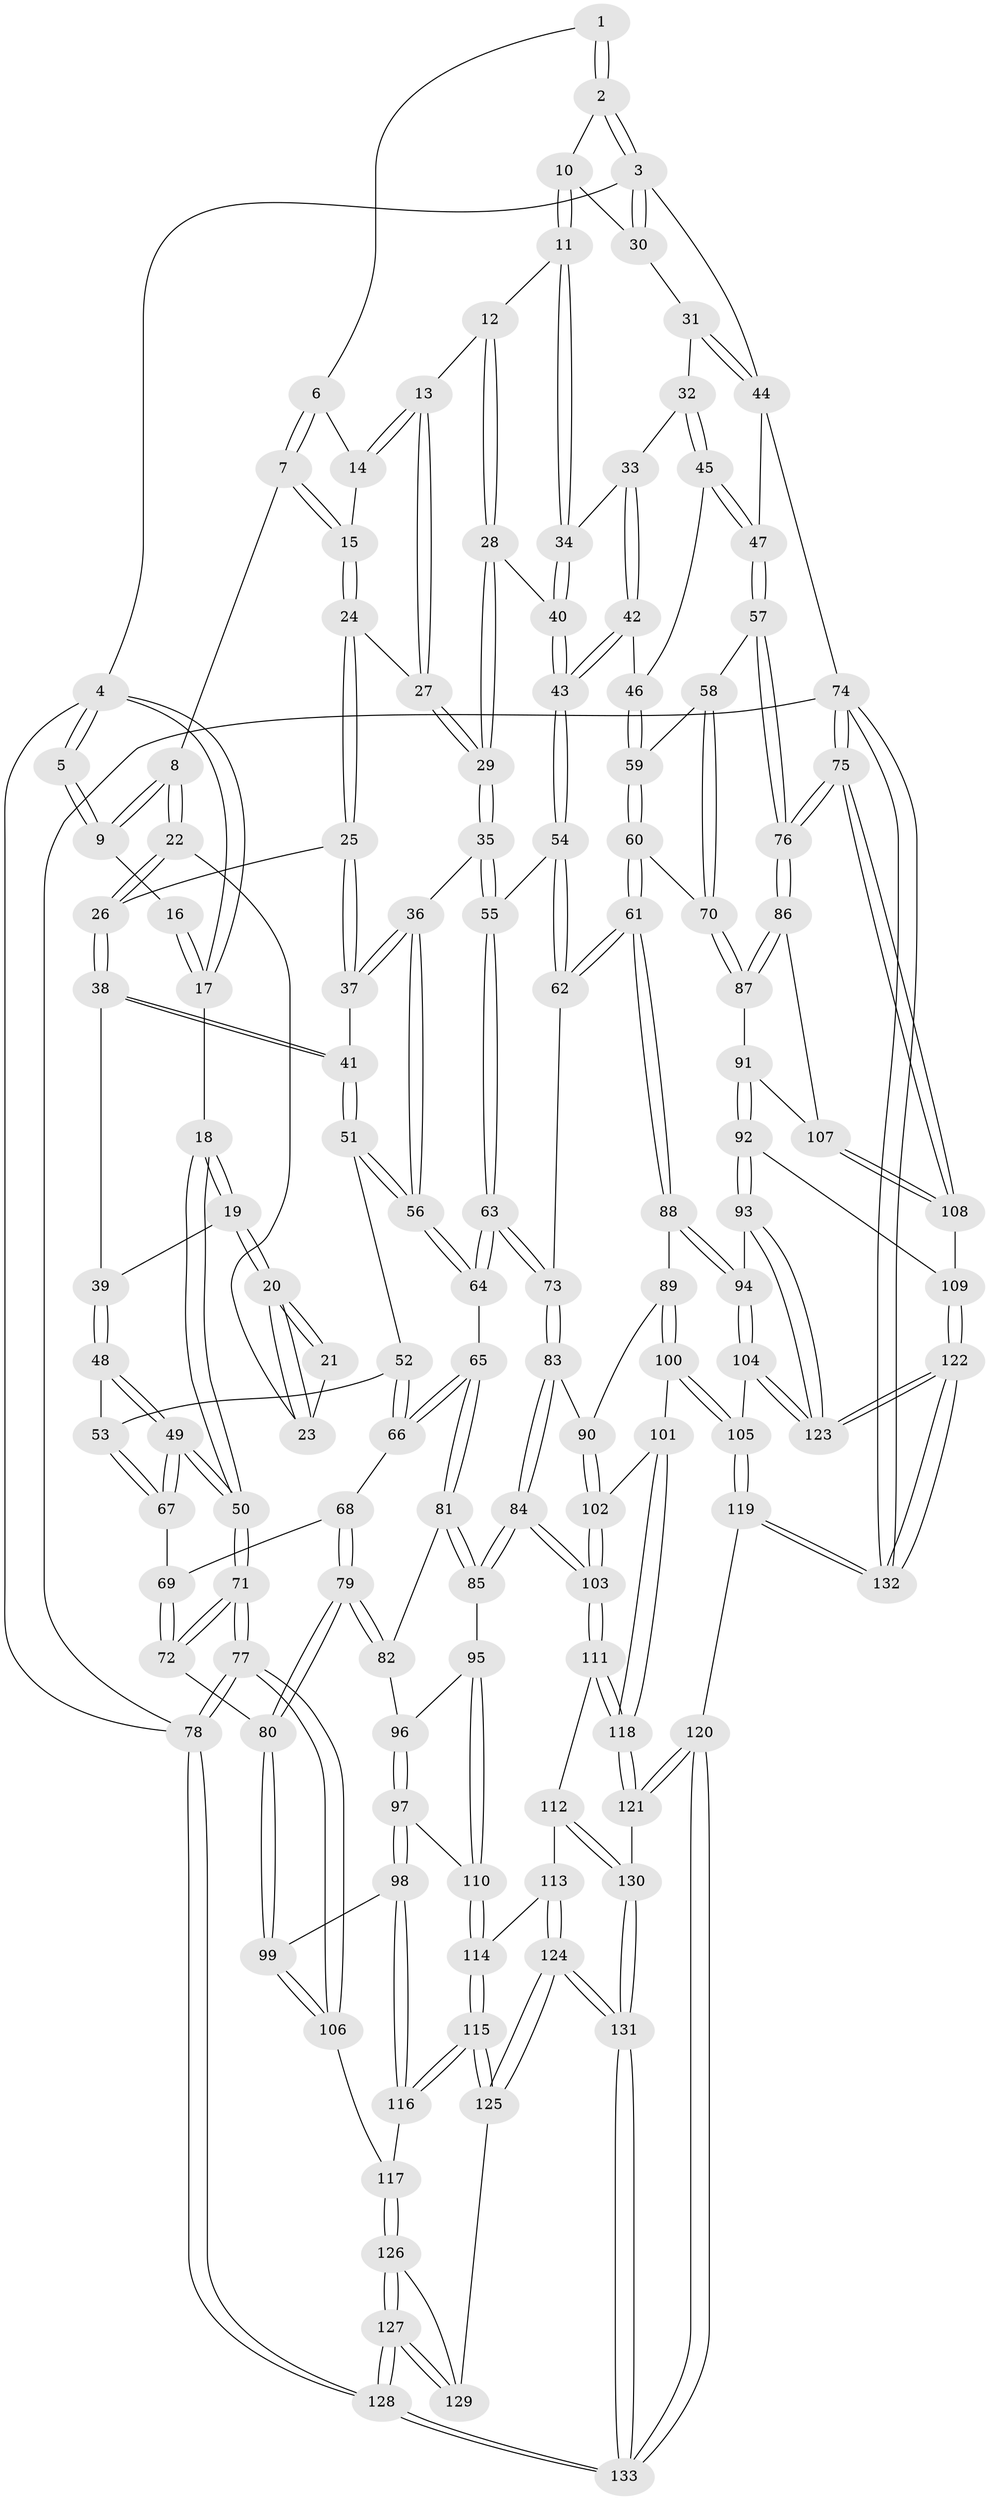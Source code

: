 // coarse degree distribution, {2: 0.075, 3: 0.3, 4: 0.45, 6: 0.025, 5: 0.125, 7: 0.025}
// Generated by graph-tools (version 1.1) at 2025/38/03/04/25 23:38:25]
// undirected, 133 vertices, 329 edges
graph export_dot {
  node [color=gray90,style=filled];
  1 [pos="+0.4056647601451837+0"];
  2 [pos="+0.6195849162126661+0"];
  3 [pos="+1+0"];
  4 [pos="+0+0"];
  5 [pos="+0.19559111110656166+0"];
  6 [pos="+0.34683699003117413+0.03013900761252697"];
  7 [pos="+0.22041754252337206+0.11263155009490997"];
  8 [pos="+0.17710294444864194+0.11489945565146907"];
  9 [pos="+0.16703889062829935+0.10450047396924214"];
  10 [pos="+0.6606457159917984+0.012913824385279857"];
  11 [pos="+0.6274569511402643+0.11378861140221468"];
  12 [pos="+0.5012619705621166+0.16233998225657778"];
  13 [pos="+0.39848279075527815+0.16464194581221042"];
  14 [pos="+0.3584968119235301+0.07689943134036424"];
  15 [pos="+0.2808446868393775+0.1902078793293001"];
  16 [pos="+0.06646853692161074+0.08275936839111599"];
  17 [pos="+0+0"];
  18 [pos="+0+0.25315110705856947"];
  19 [pos="+0+0.2639110388575163"];
  20 [pos="+0+0.24905148817383654"];
  21 [pos="+0.0630815588417111+0.1516451681645167"];
  22 [pos="+0.15358701560908364+0.2130801560948311"];
  23 [pos="+0.1250065032674723+0.21258637503980127"];
  24 [pos="+0.2892878702428339+0.21586858656231567"];
  25 [pos="+0.27896790608376226+0.2347519771050004"];
  26 [pos="+0.16500037555873182+0.2340186693353074"];
  27 [pos="+0.3842287740258775+0.1940302785810091"];
  28 [pos="+0.4350678564722097+0.3363472076333367"];
  29 [pos="+0.423469426603785+0.3437750453536262"];
  30 [pos="+0.8648006257300944+0.12315405074733504"];
  31 [pos="+0.9065036992222901+0.1857047358415078"];
  32 [pos="+0.8887904687679598+0.22477648646001375"];
  33 [pos="+0.7866952893596268+0.24556077493422415"];
  34 [pos="+0.6317990109206585+0.15545433259967334"];
  35 [pos="+0.40565468919554504+0.37383598676556246"];
  36 [pos="+0.3439827492511622+0.36888559030982226"];
  37 [pos="+0.3072658052759765+0.35171334465166376"];
  38 [pos="+0.15725998395131777+0.32207679605925993"];
  39 [pos="+0.07553311612418027+0.3329004133102349"];
  40 [pos="+0.6262076531562398+0.2708656083919904"];
  41 [pos="+0.19899896669816824+0.36608457599927147"];
  42 [pos="+0.7091694532840199+0.36848037405890527"];
  43 [pos="+0.6830308636988011+0.3741004533110667"];
  44 [pos="+1+0.2061910352029566"];
  45 [pos="+0.8740844699875251+0.3459987427045565"];
  46 [pos="+0.8634413173555124+0.3637470185766419"];
  47 [pos="+1+0.3352733613672643"];
  48 [pos="+0.06304721768709963+0.402931886061571"];
  49 [pos="+0+0.4537692785888973"];
  50 [pos="+0+0.4727941991769476"];
  51 [pos="+0.17818494519323985+0.42579288800160425"];
  52 [pos="+0.16458672842651836+0.4455936178137823"];
  53 [pos="+0.10832035927684916+0.45875921390803764"];
  54 [pos="+0.6602949577716644+0.4440098294434269"];
  55 [pos="+0.42264788216638155+0.40678241998611986"];
  56 [pos="+0.27848342100414025+0.4793537629106634"];
  57 [pos="+1+0.453189185511464"];
  58 [pos="+1+0.47596966627940435"];
  59 [pos="+0.8909925278114053+0.4356407635054967"];
  60 [pos="+0.7958388024791363+0.6104302671323424"];
  61 [pos="+0.7219050790476592+0.6195958062522118"];
  62 [pos="+0.6713577857904601+0.5656927482635861"];
  63 [pos="+0.4285416457075872+0.5865218566790164"];
  64 [pos="+0.2718619725635143+0.5686444142698075"];
  65 [pos="+0.2470370012047407+0.5780145611619613"];
  66 [pos="+0.21369453845125355+0.564504602016454"];
  67 [pos="+0.09391402578691034+0.4780826477731912"];
  68 [pos="+0.16204189396590457+0.5766981817164611"];
  69 [pos="+0.08517805075595547+0.5213260615558384"];
  70 [pos="+0.8918564094130299+0.6470638376672806"];
  71 [pos="+0+0.6503115037256753"];
  72 [pos="+0+0.6462880661523498"];
  73 [pos="+0.4342582526579462+0.5934834592201585"];
  74 [pos="+1+1"];
  75 [pos="+1+1"];
  76 [pos="+1+0.6763624770900185"];
  77 [pos="+0+0.8933113080286408"];
  78 [pos="+0+1"];
  79 [pos="+0.06643873116070396+0.6758596881533137"];
  80 [pos="+0.044625723052150214+0.6753139423145862"];
  81 [pos="+0.23067938593531231+0.6802565099859434"];
  82 [pos="+0.10010226286584348+0.6938872995145069"];
  83 [pos="+0.4263138341953875+0.6816039416881795"];
  84 [pos="+0.36413108781009307+0.7614125513240635"];
  85 [pos="+0.26003443610329086+0.7327268697993568"];
  86 [pos="+1+0.6749182298852529"];
  87 [pos="+0.8924709847916252+0.6475841009232444"];
  88 [pos="+0.7171041452975877+0.6371353135153359"];
  89 [pos="+0.6496859814153163+0.695536146007495"];
  90 [pos="+0.4933922352927368+0.7269320284593769"];
  91 [pos="+0.9075707499706882+0.7624705756943042"];
  92 [pos="+0.8829890624269086+0.8280324944174199"];
  93 [pos="+0.8440494560595969+0.8417419140082079"];
  94 [pos="+0.738329669053083+0.7613819202639063"];
  95 [pos="+0.21145413428655183+0.7814117957265119"];
  96 [pos="+0.10932452996014032+0.7102338607560342"];
  97 [pos="+0.1330115176817523+0.8168626335223419"];
  98 [pos="+0.12574958518781879+0.8233947947182353"];
  99 [pos="+0.07526714982314746+0.8151106167178316"];
  100 [pos="+0.5721257735731569+0.823191521712999"];
  101 [pos="+0.5553951416700145+0.8190874307743676"];
  102 [pos="+0.5287405251034196+0.7858546589532567"];
  103 [pos="+0.3710980580799341+0.8401868061073631"];
  104 [pos="+0.6908577484118235+0.8545044529189301"];
  105 [pos="+0.6262033478422503+0.8912209463749191"];
  106 [pos="+0.014552930131701648+0.8498526005518329"];
  107 [pos="+0.955743120421383+0.7735217457237872"];
  108 [pos="+1+0.9569140217402932"];
  109 [pos="+0.9170872360810443+0.8535604762081576"];
  110 [pos="+0.19909962947908638+0.8083880993187782"];
  111 [pos="+0.3712756169005068+0.8478086090346457"];
  112 [pos="+0.3341998867348226+0.8607843618773142"];
  113 [pos="+0.30452317640434784+0.8642651947080906"];
  114 [pos="+0.2148557487625717+0.8416070940036572"];
  115 [pos="+0.1918948455365637+0.9100557796041039"];
  116 [pos="+0.12441456487734907+0.8413551578130952"];
  117 [pos="+0.10054937755503127+0.8929588327104476"];
  118 [pos="+0.4134007783856214+0.9038489051791634"];
  119 [pos="+0.5684467259236763+1"];
  120 [pos="+0.529503131587616+1"];
  121 [pos="+0.41996532777859996+0.9315513871343375"];
  122 [pos="+0.8313405801945887+1"];
  123 [pos="+0.8048074957105631+0.930870061565597"];
  124 [pos="+0.20750133488231962+0.9473284432471487"];
  125 [pos="+0.19129879413900636+0.9271050996774446"];
  126 [pos="+0.10068623632723753+0.8936265776824966"];
  127 [pos="+0.06301792371641976+0.9780903731489288"];
  128 [pos="+0+1"];
  129 [pos="+0.1860062018207103+0.926950717994905"];
  130 [pos="+0.26669297729200125+0.9672938585648627"];
  131 [pos="+0.2255178407940093+0.9987792419340841"];
  132 [pos="+0.8351413562953836+1"];
  133 [pos="+0.21814930633565222+1"];
  1 -- 2;
  1 -- 2;
  1 -- 6;
  2 -- 3;
  2 -- 3;
  2 -- 10;
  3 -- 4;
  3 -- 30;
  3 -- 30;
  3 -- 44;
  4 -- 5;
  4 -- 5;
  4 -- 17;
  4 -- 17;
  4 -- 78;
  5 -- 9;
  5 -- 9;
  6 -- 7;
  6 -- 7;
  6 -- 14;
  7 -- 8;
  7 -- 15;
  7 -- 15;
  8 -- 9;
  8 -- 9;
  8 -- 22;
  8 -- 22;
  9 -- 16;
  10 -- 11;
  10 -- 11;
  10 -- 30;
  11 -- 12;
  11 -- 34;
  11 -- 34;
  12 -- 13;
  12 -- 28;
  12 -- 28;
  13 -- 14;
  13 -- 14;
  13 -- 27;
  13 -- 27;
  14 -- 15;
  15 -- 24;
  15 -- 24;
  16 -- 17;
  16 -- 17;
  17 -- 18;
  18 -- 19;
  18 -- 19;
  18 -- 50;
  18 -- 50;
  19 -- 20;
  19 -- 20;
  19 -- 39;
  20 -- 21;
  20 -- 21;
  20 -- 23;
  20 -- 23;
  21 -- 23;
  22 -- 23;
  22 -- 26;
  22 -- 26;
  24 -- 25;
  24 -- 25;
  24 -- 27;
  25 -- 26;
  25 -- 37;
  25 -- 37;
  26 -- 38;
  26 -- 38;
  27 -- 29;
  27 -- 29;
  28 -- 29;
  28 -- 29;
  28 -- 40;
  29 -- 35;
  29 -- 35;
  30 -- 31;
  31 -- 32;
  31 -- 44;
  31 -- 44;
  32 -- 33;
  32 -- 45;
  32 -- 45;
  33 -- 34;
  33 -- 42;
  33 -- 42;
  34 -- 40;
  34 -- 40;
  35 -- 36;
  35 -- 55;
  35 -- 55;
  36 -- 37;
  36 -- 37;
  36 -- 56;
  36 -- 56;
  37 -- 41;
  38 -- 39;
  38 -- 41;
  38 -- 41;
  39 -- 48;
  39 -- 48;
  40 -- 43;
  40 -- 43;
  41 -- 51;
  41 -- 51;
  42 -- 43;
  42 -- 43;
  42 -- 46;
  43 -- 54;
  43 -- 54;
  44 -- 47;
  44 -- 74;
  45 -- 46;
  45 -- 47;
  45 -- 47;
  46 -- 59;
  46 -- 59;
  47 -- 57;
  47 -- 57;
  48 -- 49;
  48 -- 49;
  48 -- 53;
  49 -- 50;
  49 -- 50;
  49 -- 67;
  49 -- 67;
  50 -- 71;
  50 -- 71;
  51 -- 52;
  51 -- 56;
  51 -- 56;
  52 -- 53;
  52 -- 66;
  52 -- 66;
  53 -- 67;
  53 -- 67;
  54 -- 55;
  54 -- 62;
  54 -- 62;
  55 -- 63;
  55 -- 63;
  56 -- 64;
  56 -- 64;
  57 -- 58;
  57 -- 76;
  57 -- 76;
  58 -- 59;
  58 -- 70;
  58 -- 70;
  59 -- 60;
  59 -- 60;
  60 -- 61;
  60 -- 61;
  60 -- 70;
  61 -- 62;
  61 -- 62;
  61 -- 88;
  61 -- 88;
  62 -- 73;
  63 -- 64;
  63 -- 64;
  63 -- 73;
  63 -- 73;
  64 -- 65;
  65 -- 66;
  65 -- 66;
  65 -- 81;
  65 -- 81;
  66 -- 68;
  67 -- 69;
  68 -- 69;
  68 -- 79;
  68 -- 79;
  69 -- 72;
  69 -- 72;
  70 -- 87;
  70 -- 87;
  71 -- 72;
  71 -- 72;
  71 -- 77;
  71 -- 77;
  72 -- 80;
  73 -- 83;
  73 -- 83;
  74 -- 75;
  74 -- 75;
  74 -- 132;
  74 -- 132;
  74 -- 78;
  75 -- 76;
  75 -- 76;
  75 -- 108;
  75 -- 108;
  76 -- 86;
  76 -- 86;
  77 -- 78;
  77 -- 78;
  77 -- 106;
  77 -- 106;
  78 -- 128;
  78 -- 128;
  79 -- 80;
  79 -- 80;
  79 -- 82;
  79 -- 82;
  80 -- 99;
  80 -- 99;
  81 -- 82;
  81 -- 85;
  81 -- 85;
  82 -- 96;
  83 -- 84;
  83 -- 84;
  83 -- 90;
  84 -- 85;
  84 -- 85;
  84 -- 103;
  84 -- 103;
  85 -- 95;
  86 -- 87;
  86 -- 87;
  86 -- 107;
  87 -- 91;
  88 -- 89;
  88 -- 94;
  88 -- 94;
  89 -- 90;
  89 -- 100;
  89 -- 100;
  90 -- 102;
  90 -- 102;
  91 -- 92;
  91 -- 92;
  91 -- 107;
  92 -- 93;
  92 -- 93;
  92 -- 109;
  93 -- 94;
  93 -- 123;
  93 -- 123;
  94 -- 104;
  94 -- 104;
  95 -- 96;
  95 -- 110;
  95 -- 110;
  96 -- 97;
  96 -- 97;
  97 -- 98;
  97 -- 98;
  97 -- 110;
  98 -- 99;
  98 -- 116;
  98 -- 116;
  99 -- 106;
  99 -- 106;
  100 -- 101;
  100 -- 105;
  100 -- 105;
  101 -- 102;
  101 -- 118;
  101 -- 118;
  102 -- 103;
  102 -- 103;
  103 -- 111;
  103 -- 111;
  104 -- 105;
  104 -- 123;
  104 -- 123;
  105 -- 119;
  105 -- 119;
  106 -- 117;
  107 -- 108;
  107 -- 108;
  108 -- 109;
  109 -- 122;
  109 -- 122;
  110 -- 114;
  110 -- 114;
  111 -- 112;
  111 -- 118;
  111 -- 118;
  112 -- 113;
  112 -- 130;
  112 -- 130;
  113 -- 114;
  113 -- 124;
  113 -- 124;
  114 -- 115;
  114 -- 115;
  115 -- 116;
  115 -- 116;
  115 -- 125;
  115 -- 125;
  116 -- 117;
  117 -- 126;
  117 -- 126;
  118 -- 121;
  118 -- 121;
  119 -- 120;
  119 -- 132;
  119 -- 132;
  120 -- 121;
  120 -- 121;
  120 -- 133;
  120 -- 133;
  121 -- 130;
  122 -- 123;
  122 -- 123;
  122 -- 132;
  122 -- 132;
  124 -- 125;
  124 -- 125;
  124 -- 131;
  124 -- 131;
  125 -- 129;
  126 -- 127;
  126 -- 127;
  126 -- 129;
  127 -- 128;
  127 -- 128;
  127 -- 129;
  127 -- 129;
  128 -- 133;
  128 -- 133;
  130 -- 131;
  130 -- 131;
  131 -- 133;
  131 -- 133;
}
